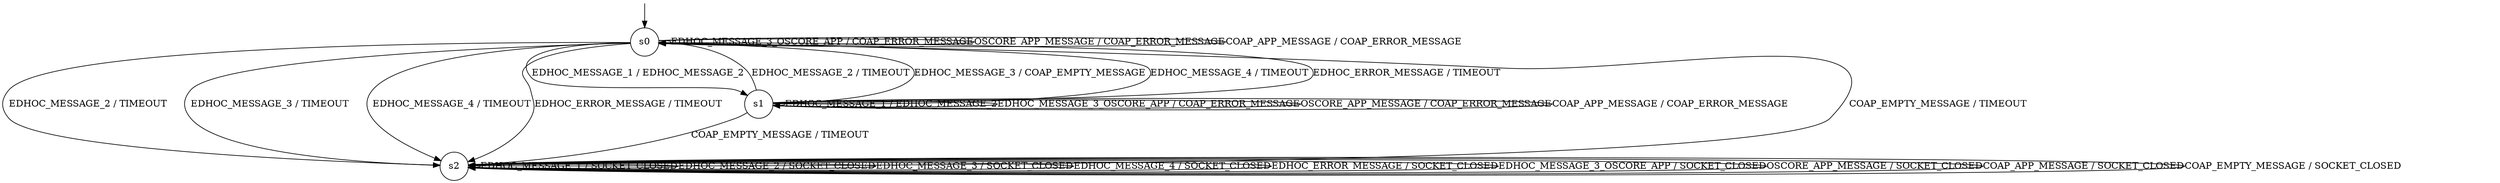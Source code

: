 digraph g {

	s0 [shape="circle" label="s0"];
	s1 [shape="circle" label="s1"];
	s2 [shape="circle" label="s2"];
	s0 -> s1 [label="EDHOC_MESSAGE_1 / EDHOC_MESSAGE_2"];
	s0 -> s2 [label="EDHOC_MESSAGE_2 / TIMEOUT"];
	s0 -> s2 [label="EDHOC_MESSAGE_3 / TIMEOUT"];
	s0 -> s2 [label="EDHOC_MESSAGE_4 / TIMEOUT"];
	s0 -> s2 [label="EDHOC_ERROR_MESSAGE / TIMEOUT"];
	s0 -> s0 [label="EDHOC_MESSAGE_3_OSCORE_APP / COAP_ERROR_MESSAGE"];
	s0 -> s0 [label="OSCORE_APP_MESSAGE / COAP_ERROR_MESSAGE"];
	s0 -> s0 [label="COAP_APP_MESSAGE / COAP_ERROR_MESSAGE"];
	s0 -> s2 [label="COAP_EMPTY_MESSAGE / TIMEOUT"];
	s1 -> s1 [label="EDHOC_MESSAGE_1 / EDHOC_MESSAGE_2"];
	s1 -> s0 [label="EDHOC_MESSAGE_2 / TIMEOUT"];
	s1 -> s0 [label="EDHOC_MESSAGE_3 / COAP_EMPTY_MESSAGE"];
	s1 -> s0 [label="EDHOC_MESSAGE_4 / TIMEOUT"];
	s1 -> s0 [label="EDHOC_ERROR_MESSAGE / TIMEOUT"];
	s1 -> s1 [label="EDHOC_MESSAGE_3_OSCORE_APP / COAP_ERROR_MESSAGE"];
	s1 -> s1 [label="OSCORE_APP_MESSAGE / COAP_ERROR_MESSAGE"];
	s1 -> s1 [label="COAP_APP_MESSAGE / COAP_ERROR_MESSAGE"];
	s1 -> s2 [label="COAP_EMPTY_MESSAGE / TIMEOUT"];
	s2 -> s2 [label="EDHOC_MESSAGE_1 / SOCKET_CLOSED"];
	s2 -> s2 [label="EDHOC_MESSAGE_2 / SOCKET_CLOSED"];
	s2 -> s2 [label="EDHOC_MESSAGE_3 / SOCKET_CLOSED"];
	s2 -> s2 [label="EDHOC_MESSAGE_4 / SOCKET_CLOSED"];
	s2 -> s2 [label="EDHOC_ERROR_MESSAGE / SOCKET_CLOSED"];
	s2 -> s2 [label="EDHOC_MESSAGE_3_OSCORE_APP / SOCKET_CLOSED"];
	s2 -> s2 [label="OSCORE_APP_MESSAGE / SOCKET_CLOSED"];
	s2 -> s2 [label="COAP_APP_MESSAGE / SOCKET_CLOSED"];
	s2 -> s2 [label="COAP_EMPTY_MESSAGE / SOCKET_CLOSED"];

__start0 [label="" shape="none" width="0" height="0"];
__start0 -> s0;

}
